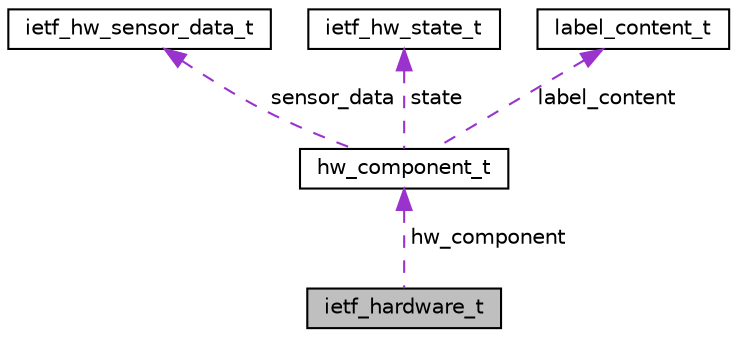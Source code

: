 digraph "ietf_hardware_t"
{
 // LATEX_PDF_SIZE
  bgcolor="transparent";
  edge [fontname="Helvetica",fontsize="10",labelfontname="Helvetica",labelfontsize="10"];
  node [fontname="Helvetica",fontsize="10",shape=record];
  Node1 [label="ietf_hardware_t",height=0.2,width=0.4,color="black", fillcolor="grey75", style="filled", fontcolor="black",tooltip=" "];
  Node2 -> Node1 [dir="back",color="darkorchid3",fontsize="10",style="dashed",label=" hw_component" ,fontname="Helvetica"];
  Node2 [label="hw_component_t",height=0.2,width=0.4,color="black",URL="$EvenstarHardware_8h.html#structhw__component__t",tooltip=" "];
  Node3 -> Node2 [dir="back",color="darkorchid3",fontsize="10",style="dashed",label=" sensor_data" ,fontname="Helvetica"];
  Node3 [label="ietf_hw_sensor_data_t",height=0.2,width=0.4,color="black",URL="$EvenstarHardware_8h.html#structietf__hw__sensor__data__t",tooltip=" "];
  Node4 -> Node2 [dir="back",color="darkorchid3",fontsize="10",style="dashed",label=" state" ,fontname="Helvetica"];
  Node4 [label="ietf_hw_state_t",height=0.2,width=0.4,color="black",URL="$EvenstarHardware_8h.html#structietf__hw__state__t",tooltip=" "];
  Node5 -> Node2 [dir="back",color="darkorchid3",fontsize="10",style="dashed",label=" label_content" ,fontname="Helvetica"];
  Node5 [label="label_content_t",height=0.2,width=0.4,color="black",URL="$EvenstarHardware_8h.html#structlabel__content__t",tooltip=" "];
}
